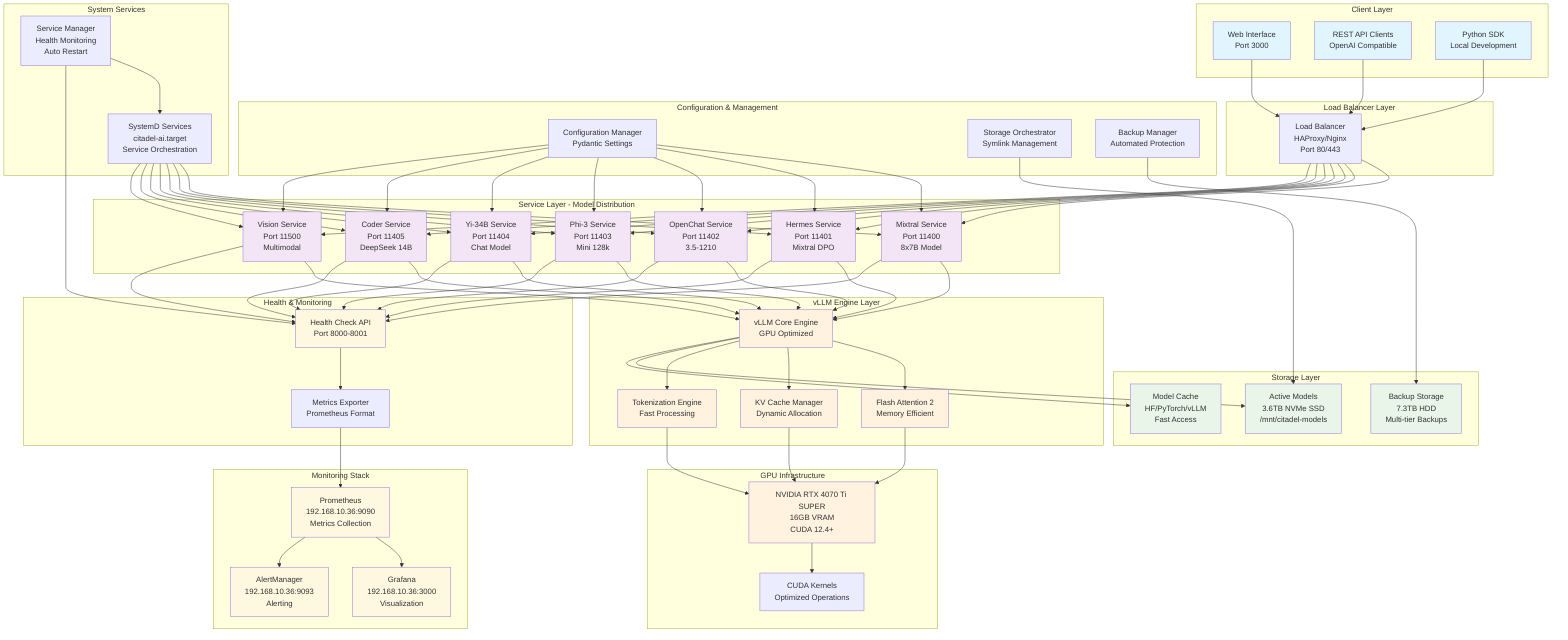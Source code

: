 graph TB
    subgraph "Client Layer"
        WebUI[Web Interface<br/>Port 3000]
        API[REST API Clients<br/>OpenAI Compatible]
        SDK[Python SDK<br/>Local Development]
    end
    
    subgraph "Load Balancer Layer"
        LB[Load Balancer<br/>HAProxy/Nginx<br/>Port 80/443]
    end
    
    subgraph "Service Layer - Model Distribution"
        MS1[Mixtral Service<br/>Port 11400<br/>8x7B Model]
        MS2[Hermes Service<br/>Port 11401<br/>Mixtral DPO]
        MS3[OpenChat Service<br/>Port 11402<br/>3.5-1210]
        MS4[Phi-3 Service<br/>Port 11403<br/>Mini 128k]
        MS5[Yi-34B Service<br/>Port 11404<br/>Chat Model]
        MS6[Coder Service<br/>Port 11405<br/>DeepSeek 14B]
        MS7[Vision Service<br/>Port 11500<br/>Multimodal]
    end
    
    subgraph "Health & Monitoring"
        HealthAPI[Health Check API<br/>Port 8000-8001]
        MetricsExp[Metrics Exporter<br/>Prometheus Format]
    end
    
    subgraph "vLLM Engine Layer"
        vLLMCore[vLLM Core Engine<br/>GPU Optimized]
        AttentionEngine[Flash Attention 2<br/>Memory Efficient]
        KVCache[KV Cache Manager<br/>Dynamic Allocation]
        TokenEngine[Tokenization Engine<br/>Fast Processing]
    end
    
    subgraph "GPU Infrastructure"
        GPU[NVIDIA RTX 4070 Ti SUPER<br/>16GB VRAM<br/>CUDA 12.4+]
        CUDAKernels[CUDA Kernels<br/>Optimized Operations]
    end
    
    subgraph "Storage Layer"
        ActiveModels[Active Models<br/>3.6TB NVMe SSD<br/>/mnt/citadel-models]
        ModelCache[Model Cache<br/>HF/PyTorch/vLLM<br/>Fast Access]
        BackupStorage[Backup Storage<br/>7.3TB HDD<br/>Multi-tier Backups]
    end
    
    subgraph "Configuration & Management"
        ConfigMgr[Configuration Manager<br/>Pydantic Settings]
        StorageOrch[Storage Orchestrator<br/>Symlink Management]
        BackupMgr[Backup Manager<br/>Automated Protection]
    end
    
    subgraph "Monitoring Stack"
        Prometheus[Prometheus<br/>192.168.10.36:9090<br/>Metrics Collection]
        Grafana[Grafana<br/>192.168.10.36:3000<br/>Visualization]
        AlertManager[AlertManager<br/>192.168.10.36:9093<br/>Alerting]
    end
    
    subgraph "System Services"
        SystemD[SystemD Services<br/>citadel-ai.target<br/>Service Orchestration]
        ServiceMgr[Service Manager<br/>Health Monitoring<br/>Auto Restart]
    end
    
    %% Client to Load Balancer
    WebUI --> LB
    API --> LB
    SDK --> LB
    
    %% Load Balancer to Services
    LB --> MS1
    LB --> MS2
    LB --> MS3
    LB --> MS4
    LB --> MS5
    LB --> MS6
    LB --> MS7
    
    %% Services to vLLM Engine
    MS1 --> vLLMCore
    MS2 --> vLLMCore
    MS3 --> vLLMCore
    MS4 --> vLLMCore
    MS5 --> vLLMCore
    MS6 --> vLLMCore
    MS7 --> vLLMCore
    
    %% vLLM Engine Components
    vLLMCore --> AttentionEngine
    vLLMCore --> KVCache
    vLLMCore --> TokenEngine
    
    %% vLLM to GPU
    AttentionEngine --> GPU
    KVCache --> GPU
    TokenEngine --> GPU
    GPU --> CUDAKernels
    
    %% Storage Connections
    vLLMCore --> ActiveModels
    vLLMCore --> ModelCache
    StorageOrch --> ActiveModels
    BackupMgr --> BackupStorage
    
    %% Configuration
    ConfigMgr --> MS1
    ConfigMgr --> MS2
    ConfigMgr --> MS3
    ConfigMgr --> MS4
    ConfigMgr --> MS5
    ConfigMgr --> MS6
    ConfigMgr --> MS7
    
    %% Health Monitoring
    MS1 --> HealthAPI
    MS2 --> HealthAPI
    MS3 --> HealthAPI
    MS4 --> HealthAPI
    MS5 --> HealthAPI
    MS6 --> HealthAPI
    MS7 --> HealthAPI
    
    HealthAPI --> MetricsExp
    MetricsExp --> Prometheus
    
    %% Monitoring Stack
    Prometheus --> Grafana
    Prometheus --> AlertManager
    
    %% System Management
    SystemD --> MS1
    SystemD --> MS2
    SystemD --> MS3
    SystemD --> MS4
    SystemD --> MS5
    SystemD --> MS6
    SystemD --> MS7
    
    ServiceMgr --> SystemD
    ServiceMgr --> HealthAPI
    
    %% Styling
    classDef clientLayer fill:#e1f5fe
    classDef serviceLayer fill:#f3e5f5
    classDef engineLayer fill:#fff3e0
    classDef storageLayer fill:#e8f5e8
    classDef monitorLayer fill:#fff8e1
    
    class WebUI,API,SDK clientLayer
    class MS1,MS2,MS3,MS4,MS5,MS6,MS7 serviceLayer
    class vLLMCore,AttentionEngine,KVCache,TokenEngine,GPU engineLayer
    class ActiveModels,ModelCache,BackupStorage storageLayer
    class Prometheus,Grafana,AlertManager,HealthAPI monitorLayer